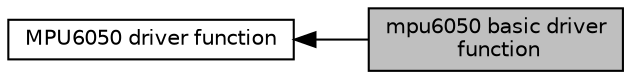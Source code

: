 digraph "mpu6050 basic driver function"
{
  edge [fontname="Helvetica",fontsize="10",labelfontname="Helvetica",labelfontsize="10"];
  node [fontname="Helvetica",fontsize="10",shape=box];
  rankdir=LR;
  Node1 [label="mpu6050 basic driver\l function",height=0.2,width=0.4,color="black", fillcolor="grey75", style="filled", fontcolor="black",tooltip="mpu6050 basic driver modules"];
  Node2 [label="MPU6050 driver function",height=0.2,width=0.4,color="black", fillcolor="white", style="filled",URL="$group__mpu6050__driver.html",tooltip="mpu6050 driver modules"];
  Node2->Node1 [shape=plaintext, dir="back", style="solid"];
}
